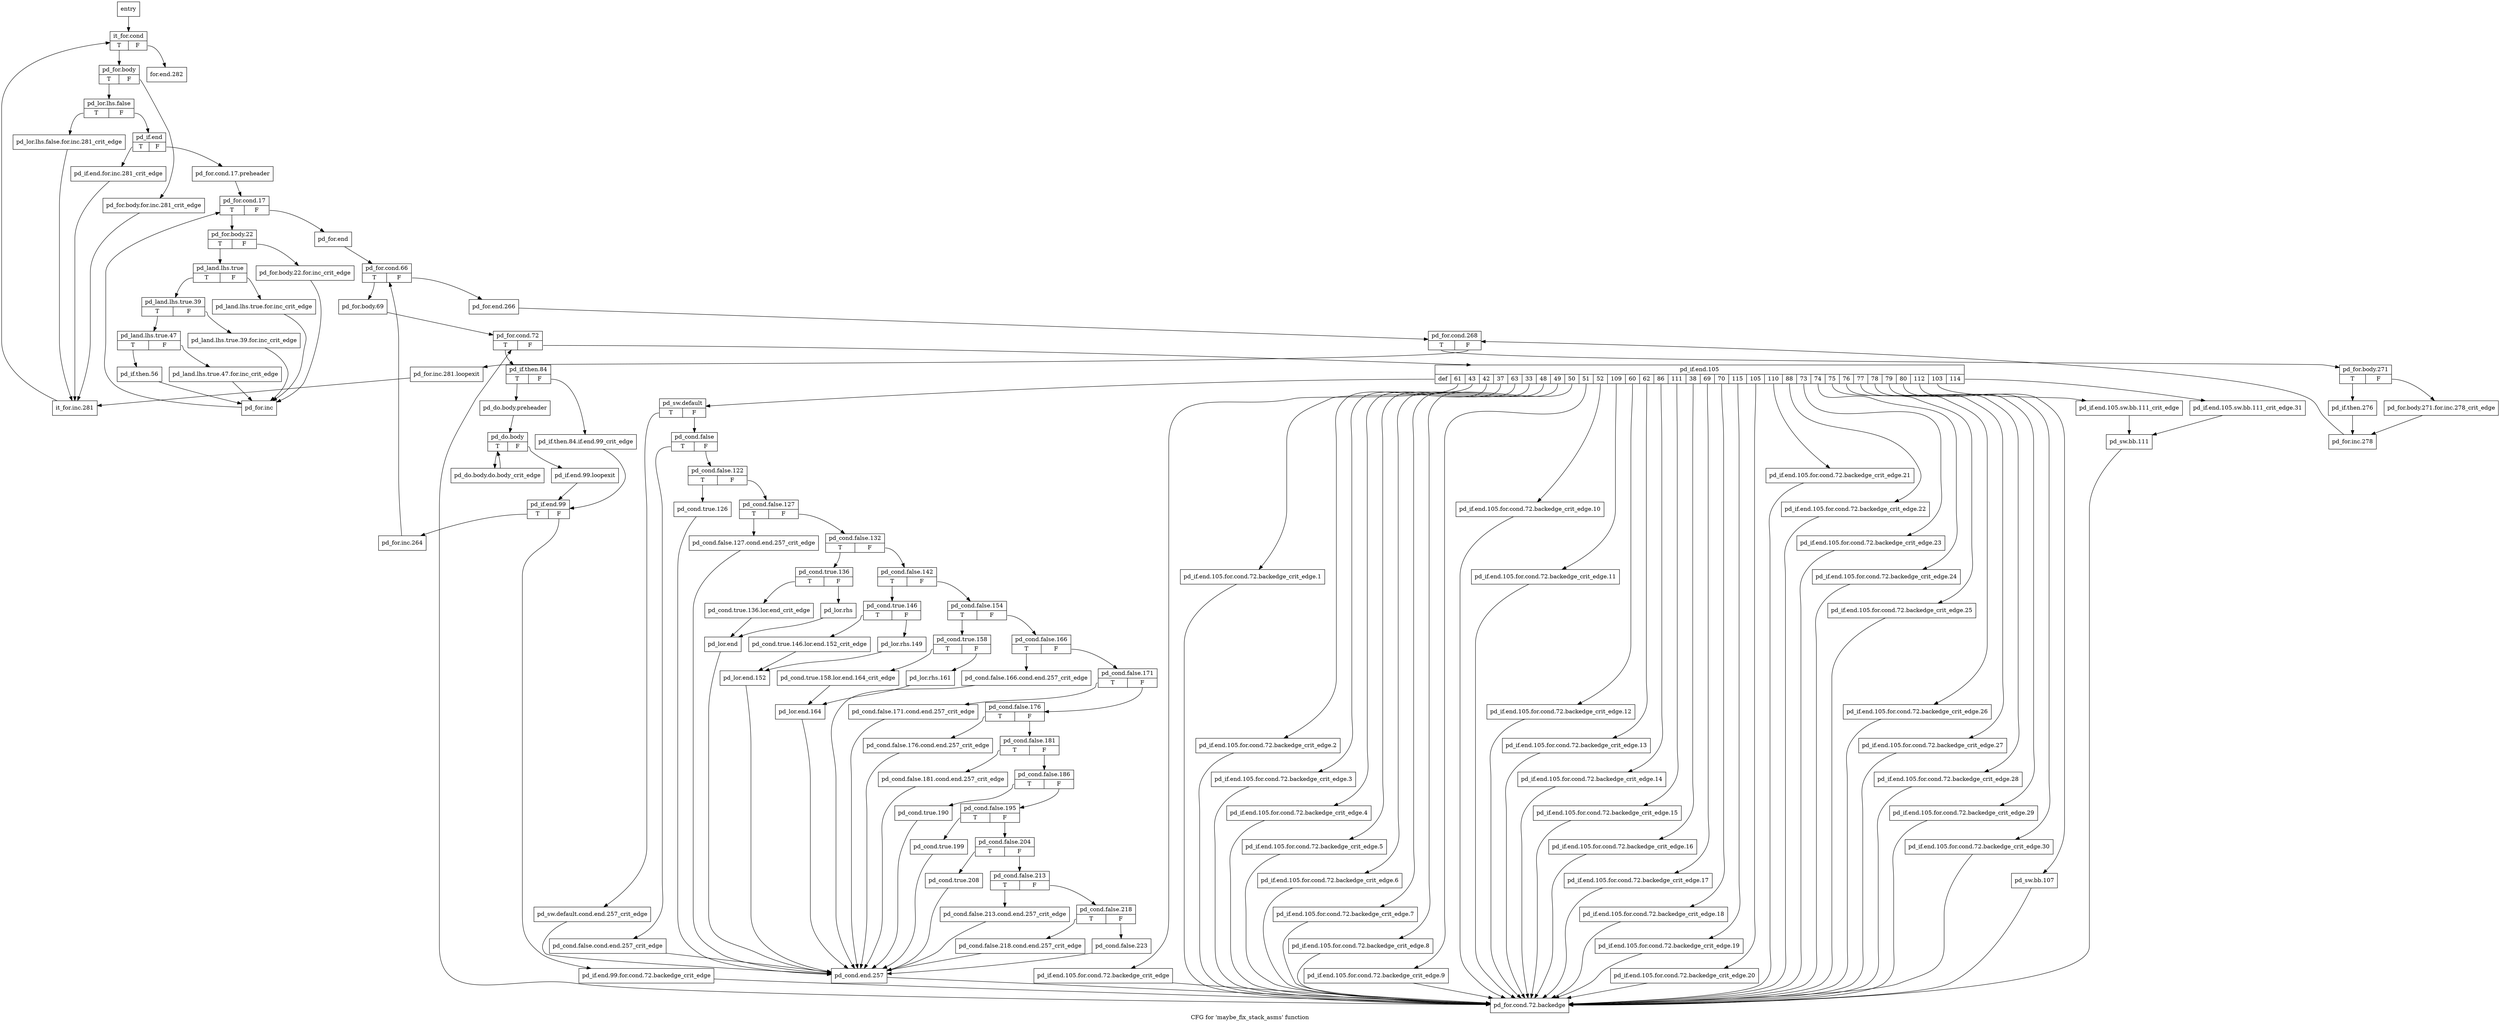 digraph "CFG for 'maybe_fix_stack_asms' function" {
	label="CFG for 'maybe_fix_stack_asms' function";

	Node0x893ed70 [shape=record,label="{entry}"];
	Node0x893ed70 -> Node0x8b5b200;
	Node0x8b5b200 [shape=record,label="{it_for.cond|{<s0>T|<s1>F}}"];
	Node0x8b5b200:s0 -> Node0x8b5b250;
	Node0x8b5b200:s1 -> Node0x8b5d780;
	Node0x8b5b250 [shape=record,label="{pd_for.body|{<s0>T|<s1>F}}"];
	Node0x8b5b250:s0 -> Node0x8b5b2f0;
	Node0x8b5b250:s1 -> Node0x8b5b2a0;
	Node0x8b5b2a0 [shape=record,label="{pd_for.body.for.inc.281_crit_edge}"];
	Node0x8b5b2a0 -> Node0x8b5d730;
	Node0x8b5b2f0 [shape=record,label="{pd_lor.lhs.false|{<s0>T|<s1>F}}"];
	Node0x8b5b2f0:s0 -> Node0x8b5b340;
	Node0x8b5b2f0:s1 -> Node0x8b5b390;
	Node0x8b5b340 [shape=record,label="{pd_lor.lhs.false.for.inc.281_crit_edge}"];
	Node0x8b5b340 -> Node0x8b5d730;
	Node0x8b5b390 [shape=record,label="{pd_if.end|{<s0>T|<s1>F}}"];
	Node0x8b5b390:s0 -> Node0x8b5b3e0;
	Node0x8b5b390:s1 -> Node0x8b5b430;
	Node0x8b5b3e0 [shape=record,label="{pd_if.end.for.inc.281_crit_edge}"];
	Node0x8b5b3e0 -> Node0x8b5d730;
	Node0x8b5b430 [shape=record,label="{pd_for.cond.17.preheader}"];
	Node0x8b5b430 -> Node0x8b5b480;
	Node0x8b5b480 [shape=record,label="{pd_for.cond.17|{<s0>T|<s1>F}}"];
	Node0x8b5b480:s0 -> Node0x8b5b4d0;
	Node0x8b5b480:s1 -> Node0x8b5b7f0;
	Node0x8b5b4d0 [shape=record,label="{pd_for.body.22|{<s0>T|<s1>F}}"];
	Node0x8b5b4d0:s0 -> Node0x8b5b570;
	Node0x8b5b4d0:s1 -> Node0x8b5b520;
	Node0x8b5b520 [shape=record,label="{pd_for.body.22.for.inc_crit_edge}"];
	Node0x8b5b520 -> Node0x8b5b7a0;
	Node0x8b5b570 [shape=record,label="{pd_land.lhs.true|{<s0>T|<s1>F}}"];
	Node0x8b5b570:s0 -> Node0x8b5b610;
	Node0x8b5b570:s1 -> Node0x8b5b5c0;
	Node0x8b5b5c0 [shape=record,label="{pd_land.lhs.true.for.inc_crit_edge}"];
	Node0x8b5b5c0 -> Node0x8b5b7a0;
	Node0x8b5b610 [shape=record,label="{pd_land.lhs.true.39|{<s0>T|<s1>F}}"];
	Node0x8b5b610:s0 -> Node0x8b5b6b0;
	Node0x8b5b610:s1 -> Node0x8b5b660;
	Node0x8b5b660 [shape=record,label="{pd_land.lhs.true.39.for.inc_crit_edge}"];
	Node0x8b5b660 -> Node0x8b5b7a0;
	Node0x8b5b6b0 [shape=record,label="{pd_land.lhs.true.47|{<s0>T|<s1>F}}"];
	Node0x8b5b6b0:s0 -> Node0x8b5b750;
	Node0x8b5b6b0:s1 -> Node0x8b5b700;
	Node0x8b5b700 [shape=record,label="{pd_land.lhs.true.47.for.inc_crit_edge}"];
	Node0x8b5b700 -> Node0x8b5b7a0;
	Node0x8b5b750 [shape=record,label="{pd_if.then.56}"];
	Node0x8b5b750 -> Node0x8b5b7a0;
	Node0x8b5b7a0 [shape=record,label="{pd_for.inc}"];
	Node0x8b5b7a0 -> Node0x8b5b480;
	Node0x8b5b7f0 [shape=record,label="{pd_for.end}"];
	Node0x8b5b7f0 -> Node0x8b5b840;
	Node0x8b5b840 [shape=record,label="{pd_for.cond.66|{<s0>T|<s1>F}}"];
	Node0x8b5b840:s0 -> Node0x8b5b890;
	Node0x8b5b840:s1 -> Node0x8b5d500;
	Node0x8b5b890 [shape=record,label="{pd_for.body.69}"];
	Node0x8b5b890 -> Node0x8b5b8e0;
	Node0x8b5b8e0 [shape=record,label="{pd_for.cond.72|{<s0>T|<s1>F}}"];
	Node0x8b5b8e0:s0 -> Node0x8b5b930;
	Node0x8b5b8e0:s1 -> Node0x8b5bc00;
	Node0x8b5b930 [shape=record,label="{pd_if.then.84|{<s0>T|<s1>F}}"];
	Node0x8b5b930:s0 -> Node0x8b5b9d0;
	Node0x8b5b930:s1 -> Node0x8b5b980;
	Node0x8b5b980 [shape=record,label="{pd_if.then.84.if.end.99_crit_edge}"];
	Node0x8b5b980 -> Node0x8b5bb10;
	Node0x8b5b9d0 [shape=record,label="{pd_do.body.preheader}"];
	Node0x8b5b9d0 -> Node0x8b5ba20;
	Node0x8b5ba20 [shape=record,label="{pd_do.body|{<s0>T|<s1>F}}"];
	Node0x8b5ba20:s0 -> Node0x8b5ba70;
	Node0x8b5ba20:s1 -> Node0x8b5bac0;
	Node0x8b5ba70 [shape=record,label="{pd_do.body.do.body_crit_edge}"];
	Node0x8b5ba70 -> Node0x8b5ba20;
	Node0x8b5bac0 [shape=record,label="{pd_if.end.99.loopexit}"];
	Node0x8b5bac0 -> Node0x8b5bb10;
	Node0x8b5bb10 [shape=record,label="{pd_if.end.99|{<s0>T|<s1>F}}"];
	Node0x8b5bb10:s0 -> Node0x8b5d4b0;
	Node0x8b5bb10:s1 -> Node0x8b5bb60;
	Node0x8b5bb60 [shape=record,label="{pd_if.end.99.for.cond.72.backedge_crit_edge}"];
	Node0x8b5bb60 -> Node0x8b5bbb0;
	Node0x8b5bbb0 [shape=record,label="{pd_for.cond.72.backedge}"];
	Node0x8b5bbb0 -> Node0x8b5b8e0;
	Node0x8b5bc00 [shape=record,label="{pd_if.end.105|{<s0>def|<s1>61|<s2>43|<s3>42|<s4>37|<s5>63|<s6>33|<s7>48|<s8>49|<s9>50|<s10>51|<s11>52|<s12>109|<s13>60|<s14>62|<s15>86|<s16>111|<s17>38|<s18>69|<s19>70|<s20>115|<s21>105|<s22>110|<s23>88|<s24>73|<s25>74|<s26>75|<s27>76|<s28>77|<s29>78|<s30>79|<s31>80|<s32>112|<s33>103|<s34>114}}"];
	Node0x8b5bc00:s0 -> Node0x8b5c740;
	Node0x8b5bc00:s1 -> Node0x8b5c650;
	Node0x8b5bc00:s2 -> Node0x8b5c600;
	Node0x8b5bc00:s3 -> Node0x8b5c5b0;
	Node0x8b5bc00:s4 -> Node0x8b5c560;
	Node0x8b5bc00:s5 -> Node0x8b5c510;
	Node0x8b5bc00:s6 -> Node0x8b5c4c0;
	Node0x8b5bc00:s7 -> Node0x8b5c470;
	Node0x8b5bc00:s8 -> Node0x8b5c420;
	Node0x8b5bc00:s9 -> Node0x8b5c3d0;
	Node0x8b5bc00:s10 -> Node0x8b5c380;
	Node0x8b5bc00:s11 -> Node0x8b5c330;
	Node0x8b5bc00:s12 -> Node0x8b5c2e0;
	Node0x8b5bc00:s13 -> Node0x8b5c290;
	Node0x8b5bc00:s14 -> Node0x8b5c240;
	Node0x8b5bc00:s15 -> Node0x8b5c1f0;
	Node0x8b5bc00:s16 -> Node0x8b5c1a0;
	Node0x8b5bc00:s17 -> Node0x8b5c150;
	Node0x8b5bc00:s18 -> Node0x8b5c100;
	Node0x8b5bc00:s19 -> Node0x8b5c0b0;
	Node0x8b5bc00:s20 -> Node0x8b5c060;
	Node0x8b5bc00:s21 -> Node0x8b5c010;
	Node0x8b5bc00:s22 -> Node0x8b5bfc0;
	Node0x8b5bc00:s23 -> Node0x8b5bf70;
	Node0x8b5bc00:s24 -> Node0x8b5bf20;
	Node0x8b5bc00:s25 -> Node0x8b5bed0;
	Node0x8b5bc00:s26 -> Node0x8b5be80;
	Node0x8b5bc00:s27 -> Node0x8b5be30;
	Node0x8b5bc00:s28 -> Node0x8b5bde0;
	Node0x8b5bc00:s29 -> Node0x8b5bd90;
	Node0x8b5bc00:s30 -> Node0x8b5bd40;
	Node0x8b5bc00:s31 -> Node0x8b5bcf0;
	Node0x8b5bc00:s32 -> Node0x8b5c6a0;
	Node0x8b5bc00:s33 -> Node0x8b5bca0;
	Node0x8b5bc00:s34 -> Node0x8b5bc50;
	Node0x8b5bc50 [shape=record,label="{pd_if.end.105.sw.bb.111_crit_edge.31}"];
	Node0x8b5bc50 -> Node0x8b5c6f0;
	Node0x8b5bca0 [shape=record,label="{pd_if.end.105.sw.bb.111_crit_edge}"];
	Node0x8b5bca0 -> Node0x8b5c6f0;
	Node0x8b5bcf0 [shape=record,label="{pd_if.end.105.for.cond.72.backedge_crit_edge.30}"];
	Node0x8b5bcf0 -> Node0x8b5bbb0;
	Node0x8b5bd40 [shape=record,label="{pd_if.end.105.for.cond.72.backedge_crit_edge.29}"];
	Node0x8b5bd40 -> Node0x8b5bbb0;
	Node0x8b5bd90 [shape=record,label="{pd_if.end.105.for.cond.72.backedge_crit_edge.28}"];
	Node0x8b5bd90 -> Node0x8b5bbb0;
	Node0x8b5bde0 [shape=record,label="{pd_if.end.105.for.cond.72.backedge_crit_edge.27}"];
	Node0x8b5bde0 -> Node0x8b5bbb0;
	Node0x8b5be30 [shape=record,label="{pd_if.end.105.for.cond.72.backedge_crit_edge.26}"];
	Node0x8b5be30 -> Node0x8b5bbb0;
	Node0x8b5be80 [shape=record,label="{pd_if.end.105.for.cond.72.backedge_crit_edge.25}"];
	Node0x8b5be80 -> Node0x8b5bbb0;
	Node0x8b5bed0 [shape=record,label="{pd_if.end.105.for.cond.72.backedge_crit_edge.24}"];
	Node0x8b5bed0 -> Node0x8b5bbb0;
	Node0x8b5bf20 [shape=record,label="{pd_if.end.105.for.cond.72.backedge_crit_edge.23}"];
	Node0x8b5bf20 -> Node0x8b5bbb0;
	Node0x8b5bf70 [shape=record,label="{pd_if.end.105.for.cond.72.backedge_crit_edge.22}"];
	Node0x8b5bf70 -> Node0x8b5bbb0;
	Node0x8b5bfc0 [shape=record,label="{pd_if.end.105.for.cond.72.backedge_crit_edge.21}"];
	Node0x8b5bfc0 -> Node0x8b5bbb0;
	Node0x8b5c010 [shape=record,label="{pd_if.end.105.for.cond.72.backedge_crit_edge.20}"];
	Node0x8b5c010 -> Node0x8b5bbb0;
	Node0x8b5c060 [shape=record,label="{pd_if.end.105.for.cond.72.backedge_crit_edge.19}"];
	Node0x8b5c060 -> Node0x8b5bbb0;
	Node0x8b5c0b0 [shape=record,label="{pd_if.end.105.for.cond.72.backedge_crit_edge.18}"];
	Node0x8b5c0b0 -> Node0x8b5bbb0;
	Node0x8b5c100 [shape=record,label="{pd_if.end.105.for.cond.72.backedge_crit_edge.17}"];
	Node0x8b5c100 -> Node0x8b5bbb0;
	Node0x8b5c150 [shape=record,label="{pd_if.end.105.for.cond.72.backedge_crit_edge.16}"];
	Node0x8b5c150 -> Node0x8b5bbb0;
	Node0x8b5c1a0 [shape=record,label="{pd_if.end.105.for.cond.72.backedge_crit_edge.15}"];
	Node0x8b5c1a0 -> Node0x8b5bbb0;
	Node0x8b5c1f0 [shape=record,label="{pd_if.end.105.for.cond.72.backedge_crit_edge.14}"];
	Node0x8b5c1f0 -> Node0x8b5bbb0;
	Node0x8b5c240 [shape=record,label="{pd_if.end.105.for.cond.72.backedge_crit_edge.13}"];
	Node0x8b5c240 -> Node0x8b5bbb0;
	Node0x8b5c290 [shape=record,label="{pd_if.end.105.for.cond.72.backedge_crit_edge.12}"];
	Node0x8b5c290 -> Node0x8b5bbb0;
	Node0x8b5c2e0 [shape=record,label="{pd_if.end.105.for.cond.72.backedge_crit_edge.11}"];
	Node0x8b5c2e0 -> Node0x8b5bbb0;
	Node0x8b5c330 [shape=record,label="{pd_if.end.105.for.cond.72.backedge_crit_edge.10}"];
	Node0x8b5c330 -> Node0x8b5bbb0;
	Node0x8b5c380 [shape=record,label="{pd_if.end.105.for.cond.72.backedge_crit_edge.9}"];
	Node0x8b5c380 -> Node0x8b5bbb0;
	Node0x8b5c3d0 [shape=record,label="{pd_if.end.105.for.cond.72.backedge_crit_edge.8}"];
	Node0x8b5c3d0 -> Node0x8b5bbb0;
	Node0x8b5c420 [shape=record,label="{pd_if.end.105.for.cond.72.backedge_crit_edge.7}"];
	Node0x8b5c420 -> Node0x8b5bbb0;
	Node0x8b5c470 [shape=record,label="{pd_if.end.105.for.cond.72.backedge_crit_edge.6}"];
	Node0x8b5c470 -> Node0x8b5bbb0;
	Node0x8b5c4c0 [shape=record,label="{pd_if.end.105.for.cond.72.backedge_crit_edge.5}"];
	Node0x8b5c4c0 -> Node0x8b5bbb0;
	Node0x8b5c510 [shape=record,label="{pd_if.end.105.for.cond.72.backedge_crit_edge.4}"];
	Node0x8b5c510 -> Node0x8b5bbb0;
	Node0x8b5c560 [shape=record,label="{pd_if.end.105.for.cond.72.backedge_crit_edge.3}"];
	Node0x8b5c560 -> Node0x8b5bbb0;
	Node0x8b5c5b0 [shape=record,label="{pd_if.end.105.for.cond.72.backedge_crit_edge.2}"];
	Node0x8b5c5b0 -> Node0x8b5bbb0;
	Node0x8b5c600 [shape=record,label="{pd_if.end.105.for.cond.72.backedge_crit_edge.1}"];
	Node0x8b5c600 -> Node0x8b5bbb0;
	Node0x8b5c650 [shape=record,label="{pd_if.end.105.for.cond.72.backedge_crit_edge}"];
	Node0x8b5c650 -> Node0x8b5bbb0;
	Node0x8b5c6a0 [shape=record,label="{pd_sw.bb.107}"];
	Node0x8b5c6a0 -> Node0x8b5bbb0;
	Node0x8b5c6f0 [shape=record,label="{pd_sw.bb.111}"];
	Node0x8b5c6f0 -> Node0x8b5bbb0;
	Node0x8b5c740 [shape=record,label="{pd_sw.default|{<s0>T|<s1>F}}"];
	Node0x8b5c740:s0 -> Node0x8b5c790;
	Node0x8b5c740:s1 -> Node0x8b5c7e0;
	Node0x8b5c790 [shape=record,label="{pd_sw.default.cond.end.257_crit_edge}"];
	Node0x8b5c790 -> Node0x8b5d460;
	Node0x8b5c7e0 [shape=record,label="{pd_cond.false|{<s0>T|<s1>F}}"];
	Node0x8b5c7e0:s0 -> Node0x8b5c830;
	Node0x8b5c7e0:s1 -> Node0x8b5c880;
	Node0x8b5c830 [shape=record,label="{pd_cond.false.cond.end.257_crit_edge}"];
	Node0x8b5c830 -> Node0x8b5d460;
	Node0x8b5c880 [shape=record,label="{pd_cond.false.122|{<s0>T|<s1>F}}"];
	Node0x8b5c880:s0 -> Node0x8b5c8d0;
	Node0x8b5c880:s1 -> Node0x8b5c920;
	Node0x8b5c8d0 [shape=record,label="{pd_cond.true.126}"];
	Node0x8b5c8d0 -> Node0x8b5d460;
	Node0x8b5c920 [shape=record,label="{pd_cond.false.127|{<s0>T|<s1>F}}"];
	Node0x8b5c920:s0 -> Node0x8b5c970;
	Node0x8b5c920:s1 -> Node0x8b5c9c0;
	Node0x8b5c970 [shape=record,label="{pd_cond.false.127.cond.end.257_crit_edge}"];
	Node0x8b5c970 -> Node0x8b5d460;
	Node0x8b5c9c0 [shape=record,label="{pd_cond.false.132|{<s0>T|<s1>F}}"];
	Node0x8b5c9c0:s0 -> Node0x8b5ca10;
	Node0x8b5c9c0:s1 -> Node0x8b5cb50;
	Node0x8b5ca10 [shape=record,label="{pd_cond.true.136|{<s0>T|<s1>F}}"];
	Node0x8b5ca10:s0 -> Node0x8b5ca60;
	Node0x8b5ca10:s1 -> Node0x8b5cab0;
	Node0x8b5ca60 [shape=record,label="{pd_cond.true.136.lor.end_crit_edge}"];
	Node0x8b5ca60 -> Node0x8b5cb00;
	Node0x8b5cab0 [shape=record,label="{pd_lor.rhs}"];
	Node0x8b5cab0 -> Node0x8b5cb00;
	Node0x8b5cb00 [shape=record,label="{pd_lor.end}"];
	Node0x8b5cb00 -> Node0x8b5d460;
	Node0x8b5cb50 [shape=record,label="{pd_cond.false.142|{<s0>T|<s1>F}}"];
	Node0x8b5cb50:s0 -> Node0x8b5cba0;
	Node0x8b5cb50:s1 -> Node0x8b5cce0;
	Node0x8b5cba0 [shape=record,label="{pd_cond.true.146|{<s0>T|<s1>F}}"];
	Node0x8b5cba0:s0 -> Node0x8b5cbf0;
	Node0x8b5cba0:s1 -> Node0x8b5cc40;
	Node0x8b5cbf0 [shape=record,label="{pd_cond.true.146.lor.end.152_crit_edge}"];
	Node0x8b5cbf0 -> Node0x8b5cc90;
	Node0x8b5cc40 [shape=record,label="{pd_lor.rhs.149}"];
	Node0x8b5cc40 -> Node0x8b5cc90;
	Node0x8b5cc90 [shape=record,label="{pd_lor.end.152}"];
	Node0x8b5cc90 -> Node0x8b5d460;
	Node0x8b5cce0 [shape=record,label="{pd_cond.false.154|{<s0>T|<s1>F}}"];
	Node0x8b5cce0:s0 -> Node0x8b5cd30;
	Node0x8b5cce0:s1 -> Node0x8b5ce70;
	Node0x8b5cd30 [shape=record,label="{pd_cond.true.158|{<s0>T|<s1>F}}"];
	Node0x8b5cd30:s0 -> Node0x8b5cd80;
	Node0x8b5cd30:s1 -> Node0x8b5cdd0;
	Node0x8b5cd80 [shape=record,label="{pd_cond.true.158.lor.end.164_crit_edge}"];
	Node0x8b5cd80 -> Node0x8b5ce20;
	Node0x8b5cdd0 [shape=record,label="{pd_lor.rhs.161}"];
	Node0x8b5cdd0 -> Node0x8b5ce20;
	Node0x8b5ce20 [shape=record,label="{pd_lor.end.164}"];
	Node0x8b5ce20 -> Node0x8b5d460;
	Node0x8b5ce70 [shape=record,label="{pd_cond.false.166|{<s0>T|<s1>F}}"];
	Node0x8b5ce70:s0 -> Node0x8b5cec0;
	Node0x8b5ce70:s1 -> Node0x8b5cf10;
	Node0x8b5cec0 [shape=record,label="{pd_cond.false.166.cond.end.257_crit_edge}"];
	Node0x8b5cec0 -> Node0x8b5d460;
	Node0x8b5cf10 [shape=record,label="{pd_cond.false.171|{<s0>T|<s1>F}}"];
	Node0x8b5cf10:s0 -> Node0x8b5cf60;
	Node0x8b5cf10:s1 -> Node0x8b5cfb0;
	Node0x8b5cf60 [shape=record,label="{pd_cond.false.171.cond.end.257_crit_edge}"];
	Node0x8b5cf60 -> Node0x8b5d460;
	Node0x8b5cfb0 [shape=record,label="{pd_cond.false.176|{<s0>T|<s1>F}}"];
	Node0x8b5cfb0:s0 -> Node0x8b5d000;
	Node0x8b5cfb0:s1 -> Node0x8b5d050;
	Node0x8b5d000 [shape=record,label="{pd_cond.false.176.cond.end.257_crit_edge}"];
	Node0x8b5d000 -> Node0x8b5d460;
	Node0x8b5d050 [shape=record,label="{pd_cond.false.181|{<s0>T|<s1>F}}"];
	Node0x8b5d050:s0 -> Node0x8b5d0a0;
	Node0x8b5d050:s1 -> Node0x8b5d0f0;
	Node0x8b5d0a0 [shape=record,label="{pd_cond.false.181.cond.end.257_crit_edge}"];
	Node0x8b5d0a0 -> Node0x8b5d460;
	Node0x8b5d0f0 [shape=record,label="{pd_cond.false.186|{<s0>T|<s1>F}}"];
	Node0x8b5d0f0:s0 -> Node0x8b5d140;
	Node0x8b5d0f0:s1 -> Node0x8b5d190;
	Node0x8b5d140 [shape=record,label="{pd_cond.true.190}"];
	Node0x8b5d140 -> Node0x8b5d460;
	Node0x8b5d190 [shape=record,label="{pd_cond.false.195|{<s0>T|<s1>F}}"];
	Node0x8b5d190:s0 -> Node0x8b5d1e0;
	Node0x8b5d190:s1 -> Node0x8b5d230;
	Node0x8b5d1e0 [shape=record,label="{pd_cond.true.199}"];
	Node0x8b5d1e0 -> Node0x8b5d460;
	Node0x8b5d230 [shape=record,label="{pd_cond.false.204|{<s0>T|<s1>F}}"];
	Node0x8b5d230:s0 -> Node0x8b5d280;
	Node0x8b5d230:s1 -> Node0x8b5d2d0;
	Node0x8b5d280 [shape=record,label="{pd_cond.true.208}"];
	Node0x8b5d280 -> Node0x8b5d460;
	Node0x8b5d2d0 [shape=record,label="{pd_cond.false.213|{<s0>T|<s1>F}}"];
	Node0x8b5d2d0:s0 -> Node0x8b5d320;
	Node0x8b5d2d0:s1 -> Node0x8b5d370;
	Node0x8b5d320 [shape=record,label="{pd_cond.false.213.cond.end.257_crit_edge}"];
	Node0x8b5d320 -> Node0x8b5d460;
	Node0x8b5d370 [shape=record,label="{pd_cond.false.218|{<s0>T|<s1>F}}"];
	Node0x8b5d370:s0 -> Node0x8b5d3c0;
	Node0x8b5d370:s1 -> Node0x8b5d410;
	Node0x8b5d3c0 [shape=record,label="{pd_cond.false.218.cond.end.257_crit_edge}"];
	Node0x8b5d3c0 -> Node0x8b5d460;
	Node0x8b5d410 [shape=record,label="{pd_cond.false.223}"];
	Node0x8b5d410 -> Node0x8b5d460;
	Node0x8b5d460 [shape=record,label="{pd_cond.end.257}"];
	Node0x8b5d460 -> Node0x8b5bbb0;
	Node0x8b5d4b0 [shape=record,label="{pd_for.inc.264}"];
	Node0x8b5d4b0 -> Node0x8b5b840;
	Node0x8b5d500 [shape=record,label="{pd_for.end.266}"];
	Node0x8b5d500 -> Node0x8b5d550;
	Node0x8b5d550 [shape=record,label="{pd_for.cond.268|{<s0>T|<s1>F}}"];
	Node0x8b5d550:s0 -> Node0x8b5d5a0;
	Node0x8b5d550:s1 -> Node0x8b5d6e0;
	Node0x8b5d5a0 [shape=record,label="{pd_for.body.271|{<s0>T|<s1>F}}"];
	Node0x8b5d5a0:s0 -> Node0x8b5d640;
	Node0x8b5d5a0:s1 -> Node0x8b5d5f0;
	Node0x8b5d5f0 [shape=record,label="{pd_for.body.271.for.inc.278_crit_edge}"];
	Node0x8b5d5f0 -> Node0x8b5d690;
	Node0x8b5d640 [shape=record,label="{pd_if.then.276}"];
	Node0x8b5d640 -> Node0x8b5d690;
	Node0x8b5d690 [shape=record,label="{pd_for.inc.278}"];
	Node0x8b5d690 -> Node0x8b5d550;
	Node0x8b5d6e0 [shape=record,label="{pd_for.inc.281.loopexit}"];
	Node0x8b5d6e0 -> Node0x8b5d730;
	Node0x8b5d730 [shape=record,label="{it_for.inc.281}"];
	Node0x8b5d730 -> Node0x8b5b200;
	Node0x8b5d780 [shape=record,label="{for.end.282}"];
}
